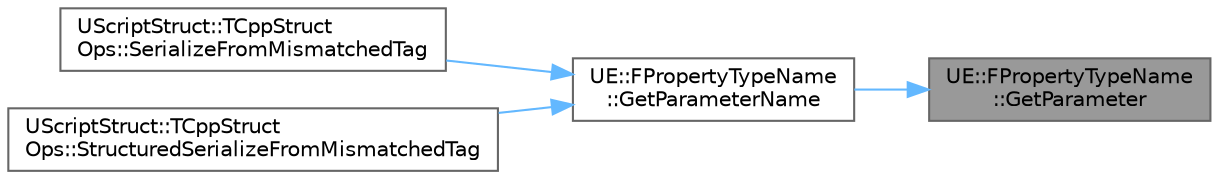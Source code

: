 digraph "UE::FPropertyTypeName::GetParameter"
{
 // INTERACTIVE_SVG=YES
 // LATEX_PDF_SIZE
  bgcolor="transparent";
  edge [fontname=Helvetica,fontsize=10,labelfontname=Helvetica,labelfontsize=10];
  node [fontname=Helvetica,fontsize=10,shape=box,height=0.2,width=0.4];
  rankdir="RL";
  Node1 [id="Node000001",label="UE::FPropertyTypeName\l::GetParameter",height=0.2,width=0.4,color="gray40", fillcolor="grey60", style="filled", fontcolor="black",tooltip="Returns the indexed parameter under the root of this property type name."];
  Node1 -> Node2 [id="edge1_Node000001_Node000002",dir="back",color="steelblue1",style="solid",tooltip=" "];
  Node2 [id="Node000002",label="UE::FPropertyTypeName\l::GetParameterName",height=0.2,width=0.4,color="grey40", fillcolor="white", style="filled",URL="$d9/d1f/classUE_1_1FPropertyTypeName.html#af238bcbfc116a0beba2c8d1a19b953dd",tooltip="Returns the indexed parameter type name under the root of this property type name."];
  Node2 -> Node3 [id="edge2_Node000002_Node000003",dir="back",color="steelblue1",style="solid",tooltip=" "];
  Node3 [id="Node000003",label="UScriptStruct::TCppStruct\lOps::SerializeFromMismatchedTag",height=0.2,width=0.4,color="grey40", fillcolor="white", style="filled",URL="$d0/dca/structUScriptStruct_1_1TCppStructOps.html#a2dac9b370affe21c7075d3bc5fa6a918",tooltip="Serialize this structure, from some other tag."];
  Node2 -> Node4 [id="edge3_Node000002_Node000004",dir="back",color="steelblue1",style="solid",tooltip=" "];
  Node4 [id="Node000004",label="UScriptStruct::TCppStruct\lOps::StructuredSerializeFromMismatchedTag",height=0.2,width=0.4,color="grey40", fillcolor="white", style="filled",URL="$d0/dca/structUScriptStruct_1_1TCppStructOps.html#a7ef2aca65627913838a9b1b7f4a5912f",tooltip=" "];
}
